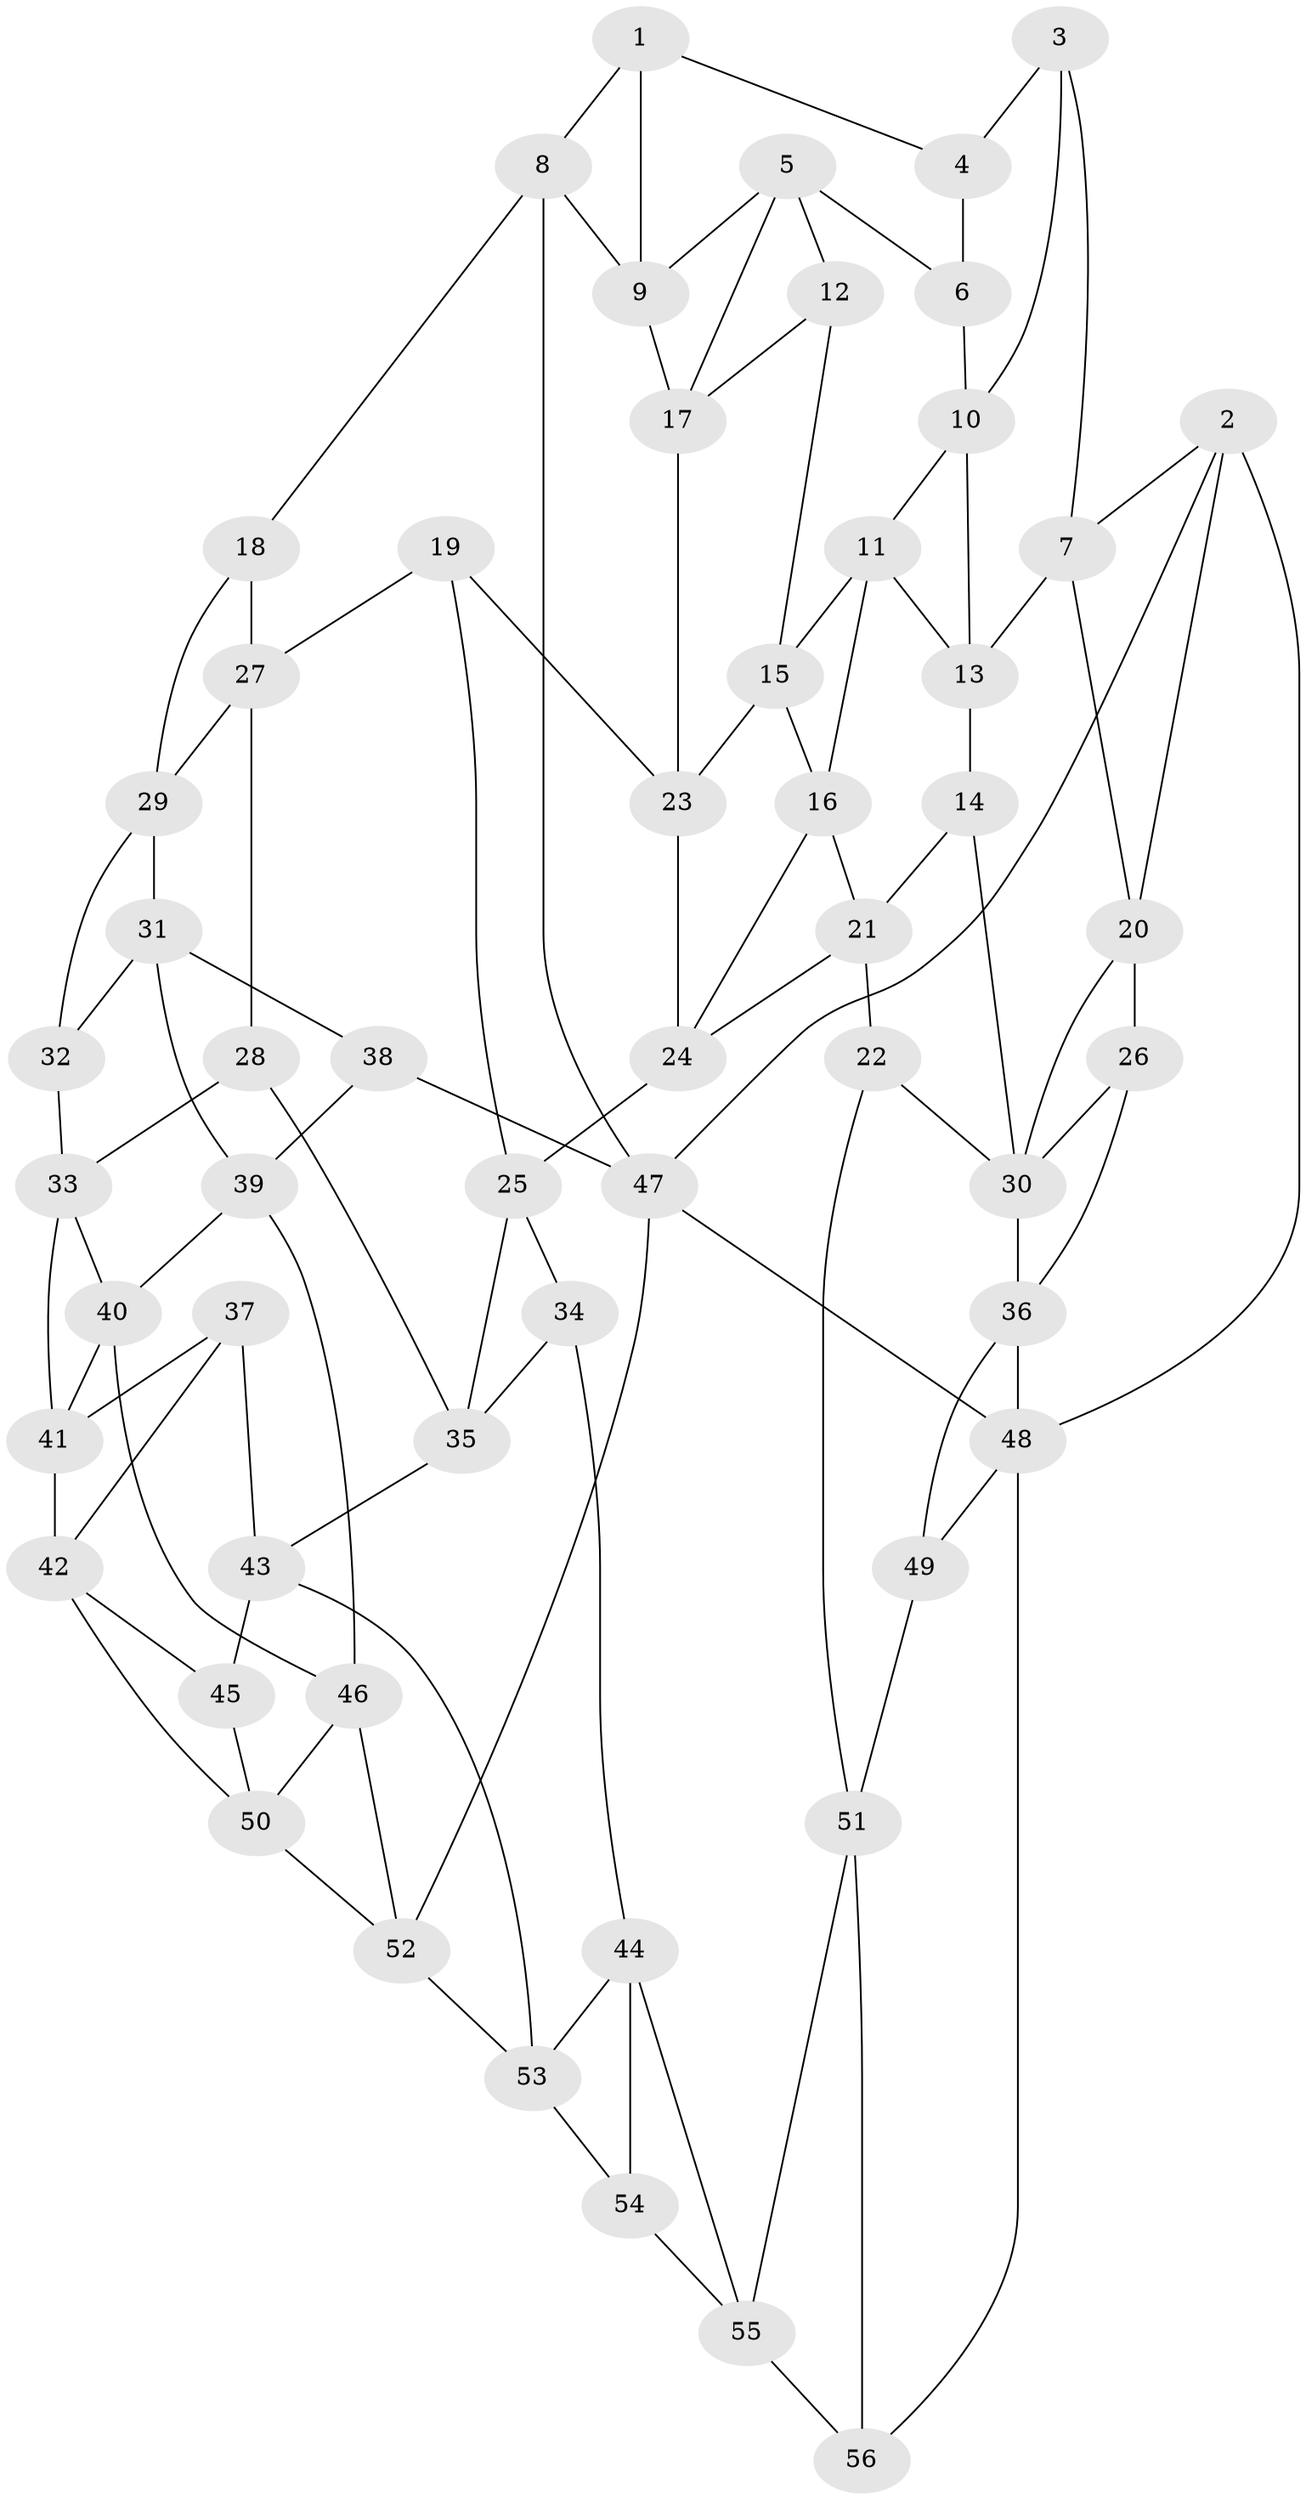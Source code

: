 // original degree distribution, {3: 0.017857142857142856, 4: 0.21428571428571427, 5: 0.5714285714285714, 6: 0.19642857142857142}
// Generated by graph-tools (version 1.1) at 2025/03/03/09/25 03:03:29]
// undirected, 56 vertices, 104 edges
graph export_dot {
graph [start="1"]
  node [color=gray90,style=filled];
  1;
  2;
  3;
  4;
  5;
  6;
  7;
  8;
  9;
  10;
  11;
  12;
  13;
  14;
  15;
  16;
  17;
  18;
  19;
  20;
  21;
  22;
  23;
  24;
  25;
  26;
  27;
  28;
  29;
  30;
  31;
  32;
  33;
  34;
  35;
  36;
  37;
  38;
  39;
  40;
  41;
  42;
  43;
  44;
  45;
  46;
  47;
  48;
  49;
  50;
  51;
  52;
  53;
  54;
  55;
  56;
  1 -- 4 [weight=1.0];
  1 -- 8 [weight=1.0];
  1 -- 9 [weight=1.0];
  2 -- 7 [weight=1.0];
  2 -- 20 [weight=1.0];
  2 -- 47 [weight=1.0];
  2 -- 48 [weight=1.0];
  3 -- 4 [weight=1.0];
  3 -- 7 [weight=1.0];
  3 -- 10 [weight=1.0];
  4 -- 6 [weight=1.0];
  5 -- 6 [weight=1.0];
  5 -- 9 [weight=1.0];
  5 -- 12 [weight=1.0];
  5 -- 17 [weight=1.0];
  6 -- 10 [weight=1.0];
  7 -- 13 [weight=1.0];
  7 -- 20 [weight=1.0];
  8 -- 9 [weight=1.0];
  8 -- 18 [weight=1.0];
  8 -- 47 [weight=1.0];
  9 -- 17 [weight=2.0];
  10 -- 11 [weight=1.0];
  10 -- 13 [weight=1.0];
  11 -- 13 [weight=1.0];
  11 -- 15 [weight=1.0];
  11 -- 16 [weight=1.0];
  12 -- 15 [weight=1.0];
  12 -- 17 [weight=1.0];
  13 -- 14 [weight=1.0];
  14 -- 21 [weight=1.0];
  14 -- 30 [weight=1.0];
  15 -- 16 [weight=1.0];
  15 -- 23 [weight=1.0];
  16 -- 21 [weight=1.0];
  16 -- 24 [weight=1.0];
  17 -- 23 [weight=2.0];
  18 -- 27 [weight=1.0];
  18 -- 29 [weight=1.0];
  19 -- 23 [weight=1.0];
  19 -- 25 [weight=1.0];
  19 -- 27 [weight=1.0];
  20 -- 26 [weight=2.0];
  20 -- 30 [weight=1.0];
  21 -- 22 [weight=1.0];
  21 -- 24 [weight=1.0];
  22 -- 30 [weight=1.0];
  22 -- 51 [weight=1.0];
  23 -- 24 [weight=1.0];
  24 -- 25 [weight=1.0];
  25 -- 34 [weight=1.0];
  25 -- 35 [weight=1.0];
  26 -- 30 [weight=1.0];
  26 -- 36 [weight=1.0];
  27 -- 28 [weight=1.0];
  27 -- 29 [weight=1.0];
  28 -- 33 [weight=1.0];
  28 -- 35 [weight=1.0];
  29 -- 31 [weight=1.0];
  29 -- 32 [weight=1.0];
  30 -- 36 [weight=1.0];
  31 -- 32 [weight=1.0];
  31 -- 38 [weight=1.0];
  31 -- 39 [weight=1.0];
  32 -- 33 [weight=1.0];
  33 -- 40 [weight=1.0];
  33 -- 41 [weight=1.0];
  34 -- 35 [weight=1.0];
  34 -- 44 [weight=1.0];
  35 -- 43 [weight=1.0];
  36 -- 48 [weight=1.0];
  36 -- 49 [weight=1.0];
  37 -- 41 [weight=1.0];
  37 -- 42 [weight=1.0];
  37 -- 43 [weight=1.0];
  38 -- 39 [weight=1.0];
  38 -- 47 [weight=2.0];
  39 -- 40 [weight=1.0];
  39 -- 46 [weight=1.0];
  40 -- 41 [weight=1.0];
  40 -- 46 [weight=1.0];
  41 -- 42 [weight=1.0];
  42 -- 45 [weight=1.0];
  42 -- 50 [weight=1.0];
  43 -- 45 [weight=1.0];
  43 -- 53 [weight=1.0];
  44 -- 53 [weight=1.0];
  44 -- 54 [weight=1.0];
  44 -- 55 [weight=1.0];
  45 -- 50 [weight=1.0];
  46 -- 50 [weight=1.0];
  46 -- 52 [weight=1.0];
  47 -- 48 [weight=1.0];
  47 -- 52 [weight=1.0];
  48 -- 49 [weight=1.0];
  48 -- 56 [weight=1.0];
  49 -- 51 [weight=2.0];
  50 -- 52 [weight=1.0];
  51 -- 55 [weight=2.0];
  51 -- 56 [weight=1.0];
  52 -- 53 [weight=1.0];
  53 -- 54 [weight=1.0];
  54 -- 55 [weight=2.0];
  55 -- 56 [weight=1.0];
}
